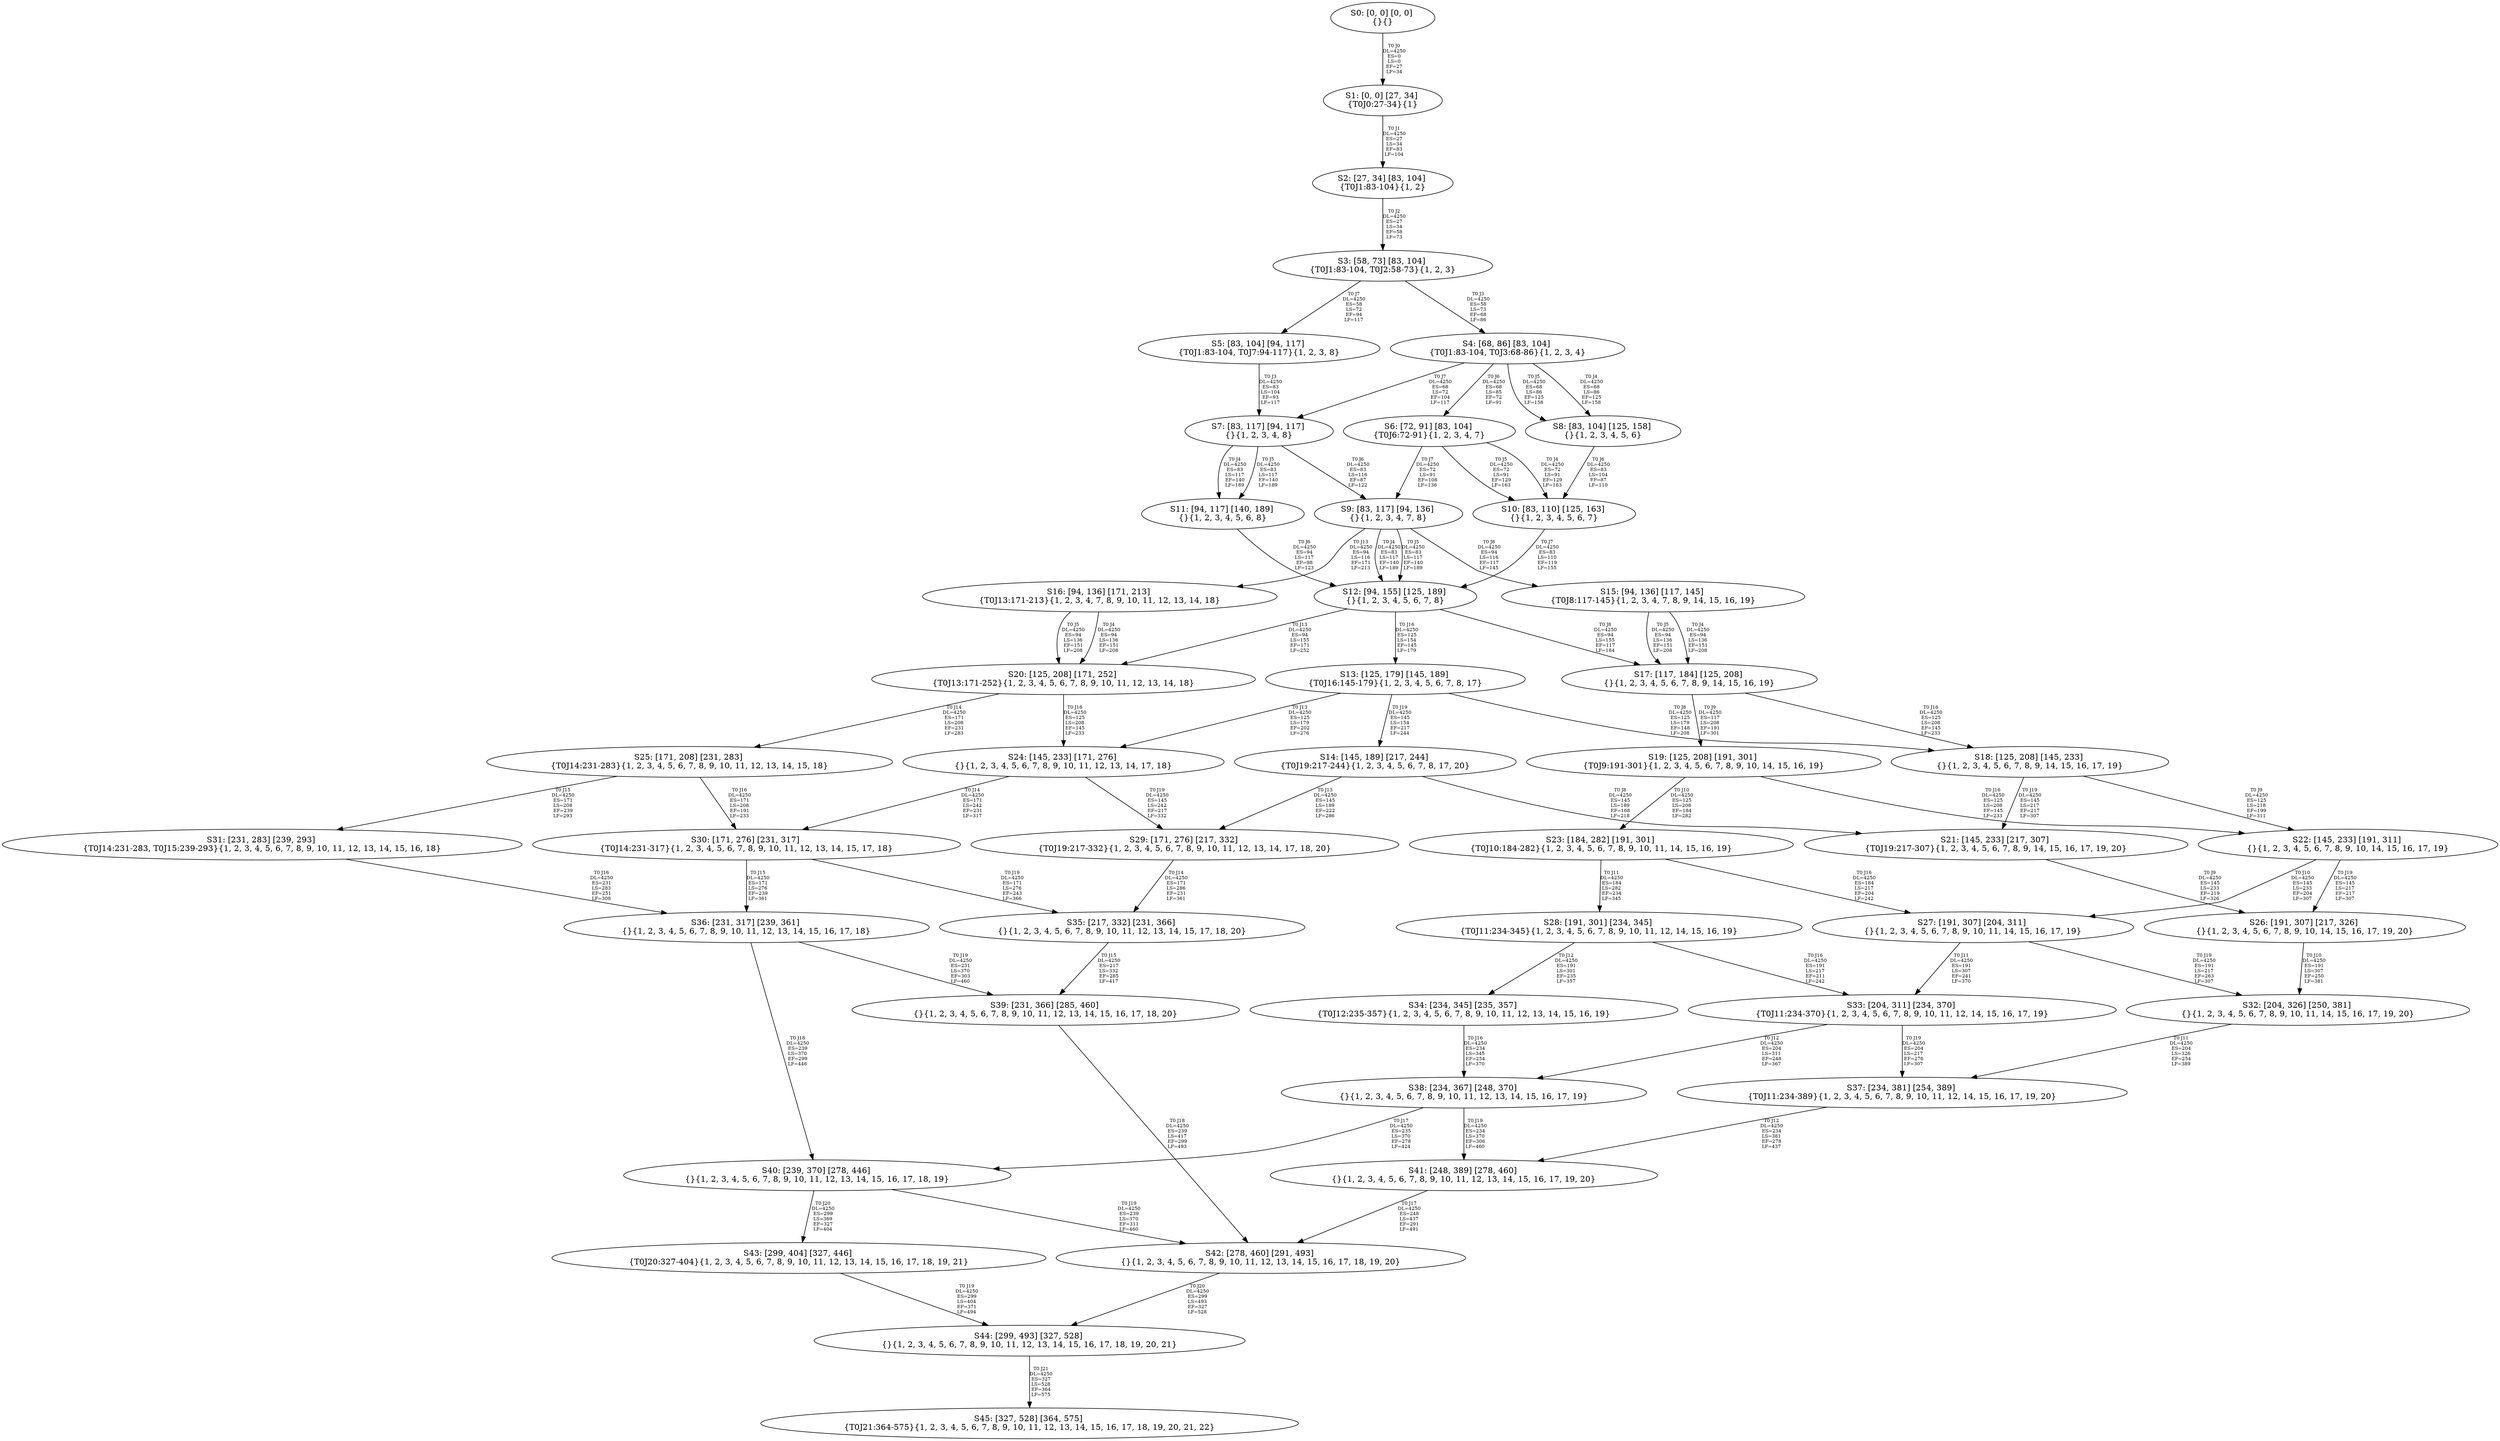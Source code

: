 digraph {
	S0[label="S0: [0, 0] [0, 0] \n{}{}"];
	S1[label="S1: [0, 0] [27, 34] \n{T0J0:27-34}{1}"];
	S2[label="S2: [27, 34] [83, 104] \n{T0J1:83-104}{1, 2}"];
	S3[label="S3: [58, 73] [83, 104] \n{T0J1:83-104, T0J2:58-73}{1, 2, 3}"];
	S4[label="S4: [68, 86] [83, 104] \n{T0J1:83-104, T0J3:68-86}{1, 2, 3, 4}"];
	S5[label="S5: [83, 104] [94, 117] \n{T0J1:83-104, T0J7:94-117}{1, 2, 3, 8}"];
	S6[label="S6: [72, 91] [83, 104] \n{T0J6:72-91}{1, 2, 3, 4, 7}"];
	S7[label="S7: [83, 117] [94, 117] \n{}{1, 2, 3, 4, 8}"];
	S8[label="S8: [83, 104] [125, 158] \n{}{1, 2, 3, 4, 5, 6}"];
	S9[label="S9: [83, 117] [94, 136] \n{}{1, 2, 3, 4, 7, 8}"];
	S10[label="S10: [83, 110] [125, 163] \n{}{1, 2, 3, 4, 5, 6, 7}"];
	S11[label="S11: [94, 117] [140, 189] \n{}{1, 2, 3, 4, 5, 6, 8}"];
	S12[label="S12: [94, 155] [125, 189] \n{}{1, 2, 3, 4, 5, 6, 7, 8}"];
	S13[label="S13: [125, 179] [145, 189] \n{T0J16:145-179}{1, 2, 3, 4, 5, 6, 7, 8, 17}"];
	S14[label="S14: [145, 189] [217, 244] \n{T0J19:217-244}{1, 2, 3, 4, 5, 6, 7, 8, 17, 20}"];
	S15[label="S15: [94, 136] [117, 145] \n{T0J8:117-145}{1, 2, 3, 4, 7, 8, 9, 14, 15, 16, 19}"];
	S16[label="S16: [94, 136] [171, 213] \n{T0J13:171-213}{1, 2, 3, 4, 7, 8, 9, 10, 11, 12, 13, 14, 18}"];
	S17[label="S17: [117, 184] [125, 208] \n{}{1, 2, 3, 4, 5, 6, 7, 8, 9, 14, 15, 16, 19}"];
	S18[label="S18: [125, 208] [145, 233] \n{}{1, 2, 3, 4, 5, 6, 7, 8, 9, 14, 15, 16, 17, 19}"];
	S19[label="S19: [125, 208] [191, 301] \n{T0J9:191-301}{1, 2, 3, 4, 5, 6, 7, 8, 9, 10, 14, 15, 16, 19}"];
	S20[label="S20: [125, 208] [171, 252] \n{T0J13:171-252}{1, 2, 3, 4, 5, 6, 7, 8, 9, 10, 11, 12, 13, 14, 18}"];
	S21[label="S21: [145, 233] [217, 307] \n{T0J19:217-307}{1, 2, 3, 4, 5, 6, 7, 8, 9, 14, 15, 16, 17, 19, 20}"];
	S22[label="S22: [145, 233] [191, 311] \n{}{1, 2, 3, 4, 5, 6, 7, 8, 9, 10, 14, 15, 16, 17, 19}"];
	S23[label="S23: [184, 282] [191, 301] \n{T0J10:184-282}{1, 2, 3, 4, 5, 6, 7, 8, 9, 10, 11, 14, 15, 16, 19}"];
	S24[label="S24: [145, 233] [171, 276] \n{}{1, 2, 3, 4, 5, 6, 7, 8, 9, 10, 11, 12, 13, 14, 17, 18}"];
	S25[label="S25: [171, 208] [231, 283] \n{T0J14:231-283}{1, 2, 3, 4, 5, 6, 7, 8, 9, 10, 11, 12, 13, 14, 15, 18}"];
	S26[label="S26: [191, 307] [217, 326] \n{}{1, 2, 3, 4, 5, 6, 7, 8, 9, 10, 14, 15, 16, 17, 19, 20}"];
	S27[label="S27: [191, 307] [204, 311] \n{}{1, 2, 3, 4, 5, 6, 7, 8, 9, 10, 11, 14, 15, 16, 17, 19}"];
	S28[label="S28: [191, 301] [234, 345] \n{T0J11:234-345}{1, 2, 3, 4, 5, 6, 7, 8, 9, 10, 11, 12, 14, 15, 16, 19}"];
	S29[label="S29: [171, 276] [217, 332] \n{T0J19:217-332}{1, 2, 3, 4, 5, 6, 7, 8, 9, 10, 11, 12, 13, 14, 17, 18, 20}"];
	S30[label="S30: [171, 276] [231, 317] \n{T0J14:231-317}{1, 2, 3, 4, 5, 6, 7, 8, 9, 10, 11, 12, 13, 14, 15, 17, 18}"];
	S31[label="S31: [231, 283] [239, 293] \n{T0J14:231-283, T0J15:239-293}{1, 2, 3, 4, 5, 6, 7, 8, 9, 10, 11, 12, 13, 14, 15, 16, 18}"];
	S32[label="S32: [204, 326] [250, 381] \n{}{1, 2, 3, 4, 5, 6, 7, 8, 9, 10, 11, 14, 15, 16, 17, 19, 20}"];
	S33[label="S33: [204, 311] [234, 370] \n{T0J11:234-370}{1, 2, 3, 4, 5, 6, 7, 8, 9, 10, 11, 12, 14, 15, 16, 17, 19}"];
	S34[label="S34: [234, 345] [235, 357] \n{T0J12:235-357}{1, 2, 3, 4, 5, 6, 7, 8, 9, 10, 11, 12, 13, 14, 15, 16, 19}"];
	S35[label="S35: [217, 332] [231, 366] \n{}{1, 2, 3, 4, 5, 6, 7, 8, 9, 10, 11, 12, 13, 14, 15, 17, 18, 20}"];
	S36[label="S36: [231, 317] [239, 361] \n{}{1, 2, 3, 4, 5, 6, 7, 8, 9, 10, 11, 12, 13, 14, 15, 16, 17, 18}"];
	S37[label="S37: [234, 381] [254, 389] \n{T0J11:234-389}{1, 2, 3, 4, 5, 6, 7, 8, 9, 10, 11, 12, 14, 15, 16, 17, 19, 20}"];
	S38[label="S38: [234, 367] [248, 370] \n{}{1, 2, 3, 4, 5, 6, 7, 8, 9, 10, 11, 12, 13, 14, 15, 16, 17, 19}"];
	S39[label="S39: [231, 366] [285, 460] \n{}{1, 2, 3, 4, 5, 6, 7, 8, 9, 10, 11, 12, 13, 14, 15, 16, 17, 18, 20}"];
	S40[label="S40: [239, 370] [278, 446] \n{}{1, 2, 3, 4, 5, 6, 7, 8, 9, 10, 11, 12, 13, 14, 15, 16, 17, 18, 19}"];
	S41[label="S41: [248, 389] [278, 460] \n{}{1, 2, 3, 4, 5, 6, 7, 8, 9, 10, 11, 12, 13, 14, 15, 16, 17, 19, 20}"];
	S42[label="S42: [278, 460] [291, 493] \n{}{1, 2, 3, 4, 5, 6, 7, 8, 9, 10, 11, 12, 13, 14, 15, 16, 17, 18, 19, 20}"];
	S43[label="S43: [299, 404] [327, 446] \n{T0J20:327-404}{1, 2, 3, 4, 5, 6, 7, 8, 9, 10, 11, 12, 13, 14, 15, 16, 17, 18, 19, 21}"];
	S44[label="S44: [299, 493] [327, 528] \n{}{1, 2, 3, 4, 5, 6, 7, 8, 9, 10, 11, 12, 13, 14, 15, 16, 17, 18, 19, 20, 21}"];
	S45[label="S45: [327, 528] [364, 575] \n{T0J21:364-575}{1, 2, 3, 4, 5, 6, 7, 8, 9, 10, 11, 12, 13, 14, 15, 16, 17, 18, 19, 20, 21, 22}"];
	S0 -> S1[label="T0 J0\nDL=4250\nES=0\nLS=0\nEF=27\nLF=34",fontsize=8];
	S1 -> S2[label="T0 J1\nDL=4250\nES=27\nLS=34\nEF=83\nLF=104",fontsize=8];
	S2 -> S3[label="T0 J2\nDL=4250\nES=27\nLS=34\nEF=58\nLF=73",fontsize=8];
	S3 -> S4[label="T0 J3\nDL=4250\nES=58\nLS=73\nEF=68\nLF=86",fontsize=8];
	S3 -> S5[label="T0 J7\nDL=4250\nES=58\nLS=72\nEF=94\nLF=117",fontsize=8];
	S4 -> S8[label="T0 J4\nDL=4250\nES=68\nLS=86\nEF=125\nLF=158",fontsize=8];
	S4 -> S8[label="T0 J5\nDL=4250\nES=68\nLS=86\nEF=125\nLF=158",fontsize=8];
	S4 -> S6[label="T0 J6\nDL=4250\nES=68\nLS=85\nEF=72\nLF=91",fontsize=8];
	S4 -> S7[label="T0 J7\nDL=4250\nES=68\nLS=72\nEF=104\nLF=117",fontsize=8];
	S5 -> S7[label="T0 J3\nDL=4250\nES=83\nLS=104\nEF=93\nLF=117",fontsize=8];
	S6 -> S10[label="T0 J4\nDL=4250\nES=72\nLS=91\nEF=129\nLF=163",fontsize=8];
	S6 -> S10[label="T0 J5\nDL=4250\nES=72\nLS=91\nEF=129\nLF=163",fontsize=8];
	S6 -> S9[label="T0 J7\nDL=4250\nES=72\nLS=91\nEF=108\nLF=136",fontsize=8];
	S7 -> S11[label="T0 J4\nDL=4250\nES=83\nLS=117\nEF=140\nLF=189",fontsize=8];
	S7 -> S11[label="T0 J5\nDL=4250\nES=83\nLS=117\nEF=140\nLF=189",fontsize=8];
	S7 -> S9[label="T0 J6\nDL=4250\nES=83\nLS=116\nEF=87\nLF=122",fontsize=8];
	S8 -> S10[label="T0 J6\nDL=4250\nES=83\nLS=104\nEF=87\nLF=110",fontsize=8];
	S9 -> S12[label="T0 J4\nDL=4250\nES=83\nLS=117\nEF=140\nLF=189",fontsize=8];
	S9 -> S12[label="T0 J5\nDL=4250\nES=83\nLS=117\nEF=140\nLF=189",fontsize=8];
	S9 -> S15[label="T0 J8\nDL=4250\nES=94\nLS=116\nEF=117\nLF=145",fontsize=8];
	S9 -> S16[label="T0 J13\nDL=4250\nES=94\nLS=116\nEF=171\nLF=213",fontsize=8];
	S10 -> S12[label="T0 J7\nDL=4250\nES=83\nLS=110\nEF=119\nLF=155",fontsize=8];
	S11 -> S12[label="T0 J6\nDL=4250\nES=94\nLS=117\nEF=98\nLF=123",fontsize=8];
	S12 -> S17[label="T0 J8\nDL=4250\nES=94\nLS=155\nEF=117\nLF=184",fontsize=8];
	S12 -> S20[label="T0 J13\nDL=4250\nES=94\nLS=155\nEF=171\nLF=252",fontsize=8];
	S12 -> S13[label="T0 J16\nDL=4250\nES=125\nLS=154\nEF=145\nLF=179",fontsize=8];
	S13 -> S18[label="T0 J8\nDL=4250\nES=125\nLS=179\nEF=148\nLF=208",fontsize=8];
	S13 -> S24[label="T0 J13\nDL=4250\nES=125\nLS=179\nEF=202\nLF=276",fontsize=8];
	S13 -> S14[label="T0 J19\nDL=4250\nES=145\nLS=154\nEF=217\nLF=244",fontsize=8];
	S14 -> S21[label="T0 J8\nDL=4250\nES=145\nLS=189\nEF=168\nLF=218",fontsize=8];
	S14 -> S29[label="T0 J13\nDL=4250\nES=145\nLS=189\nEF=222\nLF=286",fontsize=8];
	S15 -> S17[label="T0 J4\nDL=4250\nES=94\nLS=136\nEF=151\nLF=208",fontsize=8];
	S15 -> S17[label="T0 J5\nDL=4250\nES=94\nLS=136\nEF=151\nLF=208",fontsize=8];
	S16 -> S20[label="T0 J4\nDL=4250\nES=94\nLS=136\nEF=151\nLF=208",fontsize=8];
	S16 -> S20[label="T0 J5\nDL=4250\nES=94\nLS=136\nEF=151\nLF=208",fontsize=8];
	S17 -> S19[label="T0 J9\nDL=4250\nES=117\nLS=208\nEF=191\nLF=301",fontsize=8];
	S17 -> S18[label="T0 J16\nDL=4250\nES=125\nLS=208\nEF=145\nLF=233",fontsize=8];
	S18 -> S22[label="T0 J9\nDL=4250\nES=125\nLS=218\nEF=199\nLF=311",fontsize=8];
	S18 -> S21[label="T0 J19\nDL=4250\nES=145\nLS=217\nEF=217\nLF=307",fontsize=8];
	S19 -> S23[label="T0 J10\nDL=4250\nES=125\nLS=208\nEF=184\nLF=282",fontsize=8];
	S19 -> S22[label="T0 J16\nDL=4250\nES=125\nLS=208\nEF=145\nLF=233",fontsize=8];
	S20 -> S25[label="T0 J14\nDL=4250\nES=171\nLS=208\nEF=231\nLF=283",fontsize=8];
	S20 -> S24[label="T0 J16\nDL=4250\nES=125\nLS=208\nEF=145\nLF=233",fontsize=8];
	S21 -> S26[label="T0 J9\nDL=4250\nES=145\nLS=233\nEF=219\nLF=326",fontsize=8];
	S22 -> S27[label="T0 J10\nDL=4250\nES=145\nLS=233\nEF=204\nLF=307",fontsize=8];
	S22 -> S26[label="T0 J19\nDL=4250\nES=145\nLS=217\nEF=217\nLF=307",fontsize=8];
	S23 -> S28[label="T0 J11\nDL=4250\nES=184\nLS=282\nEF=234\nLF=345",fontsize=8];
	S23 -> S27[label="T0 J16\nDL=4250\nES=184\nLS=217\nEF=204\nLF=242",fontsize=8];
	S24 -> S30[label="T0 J14\nDL=4250\nES=171\nLS=242\nEF=231\nLF=317",fontsize=8];
	S24 -> S29[label="T0 J19\nDL=4250\nES=145\nLS=242\nEF=217\nLF=332",fontsize=8];
	S25 -> S31[label="T0 J15\nDL=4250\nES=171\nLS=208\nEF=239\nLF=293",fontsize=8];
	S25 -> S30[label="T0 J16\nDL=4250\nES=171\nLS=208\nEF=191\nLF=233",fontsize=8];
	S26 -> S32[label="T0 J10\nDL=4250\nES=191\nLS=307\nEF=250\nLF=381",fontsize=8];
	S27 -> S33[label="T0 J11\nDL=4250\nES=191\nLS=307\nEF=241\nLF=370",fontsize=8];
	S27 -> S32[label="T0 J19\nDL=4250\nES=191\nLS=217\nEF=263\nLF=307",fontsize=8];
	S28 -> S34[label="T0 J12\nDL=4250\nES=191\nLS=301\nEF=235\nLF=357",fontsize=8];
	S28 -> S33[label="T0 J16\nDL=4250\nES=191\nLS=217\nEF=211\nLF=242",fontsize=8];
	S29 -> S35[label="T0 J14\nDL=4250\nES=171\nLS=286\nEF=231\nLF=361",fontsize=8];
	S30 -> S36[label="T0 J15\nDL=4250\nES=171\nLS=276\nEF=239\nLF=361",fontsize=8];
	S30 -> S35[label="T0 J19\nDL=4250\nES=171\nLS=276\nEF=243\nLF=366",fontsize=8];
	S31 -> S36[label="T0 J16\nDL=4250\nES=231\nLS=283\nEF=251\nLF=308",fontsize=8];
	S32 -> S37[label="T0 J11\nDL=4250\nES=204\nLS=326\nEF=254\nLF=389",fontsize=8];
	S33 -> S38[label="T0 J12\nDL=4250\nES=204\nLS=311\nEF=248\nLF=367",fontsize=8];
	S33 -> S37[label="T0 J19\nDL=4250\nES=204\nLS=217\nEF=276\nLF=307",fontsize=8];
	S34 -> S38[label="T0 J16\nDL=4250\nES=234\nLS=345\nEF=254\nLF=370",fontsize=8];
	S35 -> S39[label="T0 J15\nDL=4250\nES=217\nLS=332\nEF=285\nLF=417",fontsize=8];
	S36 -> S40[label="T0 J18\nDL=4250\nES=239\nLS=370\nEF=299\nLF=446",fontsize=8];
	S36 -> S39[label="T0 J19\nDL=4250\nES=231\nLS=370\nEF=303\nLF=460",fontsize=8];
	S37 -> S41[label="T0 J12\nDL=4250\nES=234\nLS=381\nEF=278\nLF=437",fontsize=8];
	S38 -> S40[label="T0 J17\nDL=4250\nES=235\nLS=370\nEF=278\nLF=424",fontsize=8];
	S38 -> S41[label="T0 J19\nDL=4250\nES=234\nLS=370\nEF=306\nLF=460",fontsize=8];
	S39 -> S42[label="T0 J18\nDL=4250\nES=239\nLS=417\nEF=299\nLF=493",fontsize=8];
	S40 -> S42[label="T0 J19\nDL=4250\nES=239\nLS=370\nEF=311\nLF=460",fontsize=8];
	S40 -> S43[label="T0 J20\nDL=4250\nES=299\nLS=369\nEF=327\nLF=404",fontsize=8];
	S41 -> S42[label="T0 J17\nDL=4250\nES=248\nLS=437\nEF=291\nLF=491",fontsize=8];
	S42 -> S44[label="T0 J20\nDL=4250\nES=299\nLS=493\nEF=327\nLF=528",fontsize=8];
	S43 -> S44[label="T0 J19\nDL=4250\nES=299\nLS=404\nEF=371\nLF=494",fontsize=8];
	S44 -> S45[label="T0 J21\nDL=4250\nES=327\nLS=528\nEF=364\nLF=575",fontsize=8];
}

